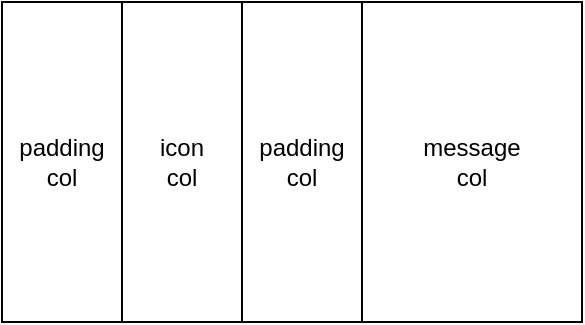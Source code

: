 <mxfile version="17.2.4" type="github">
  <diagram id="j2Jd_fu0Cfwwz_d4lHzJ" name="Page-1">
    <mxGraphModel dx="1224" dy="648" grid="1" gridSize="10" guides="1" tooltips="1" connect="1" arrows="1" fold="1" page="1" pageScale="1" pageWidth="850" pageHeight="1100" math="0" shadow="0">
      <root>
        <mxCell id="0" />
        <mxCell id="1" parent="0" />
        <mxCell id="uP5V_jZ9QeokBeH3otzB-1" value="padding&lt;br&gt;col" style="rounded=0;whiteSpace=wrap;html=1;" vertex="1" parent="1">
          <mxGeometry x="80" y="120" width="60" height="160" as="geometry" />
        </mxCell>
        <mxCell id="uP5V_jZ9QeokBeH3otzB-2" value="icon&lt;br&gt;col" style="rounded=0;whiteSpace=wrap;html=1;" vertex="1" parent="1">
          <mxGeometry x="140" y="120" width="60" height="160" as="geometry" />
        </mxCell>
        <mxCell id="uP5V_jZ9QeokBeH3otzB-3" value="message&lt;br&gt;col" style="rounded=0;whiteSpace=wrap;html=1;" vertex="1" parent="1">
          <mxGeometry x="260" y="120" width="110" height="160" as="geometry" />
        </mxCell>
        <mxCell id="uP5V_jZ9QeokBeH3otzB-4" value="padding&lt;br&gt;col" style="rounded=0;whiteSpace=wrap;html=1;" vertex="1" parent="1">
          <mxGeometry x="200" y="120" width="60" height="160" as="geometry" />
        </mxCell>
      </root>
    </mxGraphModel>
  </diagram>
</mxfile>
